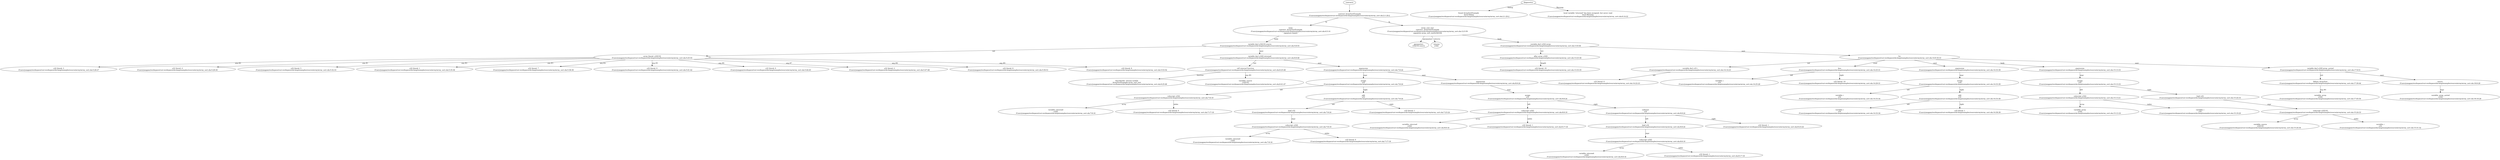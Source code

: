 strict digraph "/Users/yangpan/workspace/rust-workspace/ola-lang/examples/source/array/array_sort.ola" {
	contract [label="contract ArraySortExample\n/Users/yangpan/workspace/rust-workspace/ola-lang/examples/source/array/array_sort.ola:2:1-20:2"]
	main [label="main\ncontract: ArraySortExample\n/Users/yangpan/workspace/rust-workspace/ola-lang/examples/source/array/array_sort.ola:4:5-14\nsignature main()"]
	var_decl [label="variable decl u32[10] source\n/Users/yangpan/workspace/rust-workspace/ola-lang/examples/source/array/array_sort.ola:5:8-55"]
	array_literal [label="array literal: u32[10]\n/Users/yangpan/workspace/rust-workspace/ola-lang/examples/source/array/array_sort.ola:5:25-55"]
	number_literal [label="u32 literal: 3\n/Users/yangpan/workspace/rust-workspace/ola-lang/examples/source/array/array_sort.ola:5:26-27"]
	number_literal_6 [label="u32 literal: 4\n/Users/yangpan/workspace/rust-workspace/ola-lang/examples/source/array/array_sort.ola:5:29-30"]
	number_literal_7 [label="u32 literal: 5\n/Users/yangpan/workspace/rust-workspace/ola-lang/examples/source/array/array_sort.ola:5:32-33"]
	number_literal_8 [label="u32 literal: 1\n/Users/yangpan/workspace/rust-workspace/ola-lang/examples/source/array/array_sort.ola:5:35-36"]
	number_literal_9 [label="u32 literal: 7\n/Users/yangpan/workspace/rust-workspace/ola-lang/examples/source/array/array_sort.ola:5:38-39"]
	number_literal_10 [label="u32 literal: 9\n/Users/yangpan/workspace/rust-workspace/ola-lang/examples/source/array/array_sort.ola:5:41-42"]
	number_literal_11 [label="u32 literal: 0\n/Users/yangpan/workspace/rust-workspace/ola-lang/examples/source/array/array_sort.ola:5:44-45"]
	number_literal_12 [label="u32 literal: 2\n/Users/yangpan/workspace/rust-workspace/ola-lang/examples/source/array/array_sort.ola:5:47-48"]
	number_literal_13 [label="u32 literal: 8\n/Users/yangpan/workspace/rust-workspace/ola-lang/examples/source/array/array_sort.ola:5:50-51"]
	number_literal_14 [label="u32 literal: 6\n/Users/yangpan/workspace/rust-workspace/ola-lang/examples/source/array/array_sort.ola:5:53-54"]
	var_decl_15 [label="variable decl u32[] returned\n/Users/yangpan/workspace/rust-workspace/ola-lang/examples/source/array/array_sort.ola:6:8-48"]
	call_internal_function [label="call internal function\n/Users/yangpan/workspace/rust-workspace/ola-lang/examples/source/array/array_sort.ola:6:25-48"]
	internal_function [label="fn(u32[10])  returns (u32[])\nArraySortExample.array_sort_test\n/Users/yangpan/workspace/rust-workspace/ola-lang/examples/source/array/array_sort.ola:6:25-48"]
	variable [label="variable: source\nu32[10]\n/Users/yangpan/workspace/rust-workspace/ola-lang/examples/source/array/array_sort.ola:6:41-47"]
	expr [label="expression\n/Users/yangpan/workspace/rust-workspace/ola-lang/examples/source/array/array_sort.ola:7:8-24"]
	assign [label="assign\nu32\n/Users/yangpan/workspace/rust-workspace/ola-lang/examples/source/array/array_sort.ola:7:8-24"]
	subscript [label="subscript u32[]\n/Users/yangpan/workspace/rust-workspace/ola-lang/examples/source/array/array_sort.ola:7:8-19"]
	variable_22 [label="variable: returned\nu32[]\n/Users/yangpan/workspace/rust-workspace/ola-lang/examples/source/array/array_sort.ola:7:8-16"]
	number_literal_23 [label="u32 literal: 0\n/Users/yangpan/workspace/rust-workspace/ola-lang/examples/source/array/array_sort.ola:7:17-18"]
	add [label="add\nu32\n/Users/yangpan/workspace/rust-workspace/ola-lang/examples/source/array/array_sort.ola:7:8-24"]
	load [label="load u32\n/Users/yangpan/workspace/rust-workspace/ola-lang/examples/source/array/array_sort.ola:7:8-24"]
	subscript_26 [label="subscript u32[]\n/Users/yangpan/workspace/rust-workspace/ola-lang/examples/source/array/array_sort.ola:7:8-19"]
	variable_27 [label="variable: returned\nu32[]\n/Users/yangpan/workspace/rust-workspace/ola-lang/examples/source/array/array_sort.ola:7:8-16"]
	number_literal_28 [label="u32 literal: 0\n/Users/yangpan/workspace/rust-workspace/ola-lang/examples/source/array/array_sort.ola:7:17-18"]
	number_literal_29 [label="u32 literal: 1\n/Users/yangpan/workspace/rust-workspace/ola-lang/examples/source/array/array_sort.ola:7:23-24"]
	expr_30 [label="expression\n/Users/yangpan/workspace/rust-workspace/ola-lang/examples/source/array/array_sort.ola:8:8-24"]
	assign_31 [label="assign\nu32\n/Users/yangpan/workspace/rust-workspace/ola-lang/examples/source/array/array_sort.ola:8:8-24"]
	subscript_32 [label="subscript u32[]\n/Users/yangpan/workspace/rust-workspace/ola-lang/examples/source/array/array_sort.ola:8:8-19"]
	variable_33 [label="variable: returned\nu32[]\n/Users/yangpan/workspace/rust-workspace/ola-lang/examples/source/array/array_sort.ola:8:8-16"]
	number_literal_34 [label="u32 literal: 1\n/Users/yangpan/workspace/rust-workspace/ola-lang/examples/source/array/array_sort.ola:8:17-18"]
	subtract [label="subtract\nu32\n/Users/yangpan/workspace/rust-workspace/ola-lang/examples/source/array/array_sort.ola:8:8-24"]
	load_36 [label="load u32\n/Users/yangpan/workspace/rust-workspace/ola-lang/examples/source/array/array_sort.ola:8:8-24"]
	subscript_37 [label="subscript u32[]\n/Users/yangpan/workspace/rust-workspace/ola-lang/examples/source/array/array_sort.ola:8:8-19"]
	variable_38 [label="variable: returned\nu32[]\n/Users/yangpan/workspace/rust-workspace/ola-lang/examples/source/array/array_sort.ola:8:8-16"]
	number_literal_39 [label="u32 literal: 1\n/Users/yangpan/workspace/rust-workspace/ola-lang/examples/source/array/array_sort.ola:8:17-18"]
	number_literal_40 [label="u32 literal: 1\n/Users/yangpan/workspace/rust-workspace/ola-lang/examples/source/array/array_sort.ola:8:23-24"]
	array_sort_test [label="array_sort_test\ncontract: ArraySortExample\n/Users/yangpan/workspace/rust-workspace/ola-lang/examples/source/array/array_sort.ola:12:5-50\nsignature array_sort_test(u32[10])"]
	parameters [label="parameters\nu32[10] source"]
	returns [label="returns\nu32[] "]
	var_decl_44 [label="variable decl u32[] array\n/Users/yangpan/workspace/rust-workspace/ola-lang/examples/source/array/array_sort.ola:13:9-36"]
	alloc_array [label="alloc array u32[]\n/Users/yangpan/workspace/rust-workspace/ola-lang/examples/source/array/array_sort.ola:13:23-36"]
	number_literal_46 [label="u32 literal: 10\n/Users/yangpan/workspace/rust-workspace/ola-lang/examples/source/array/array_sort.ola:13:33-35"]
	for [label="for\n/Users/yangpan/workspace/rust-workspace/ola-lang/examples/source/array/array_sort.ola:14:9-16:10"]
	var_decl_48 [label="variable decl u32 i\n/Users/yangpan/workspace/rust-workspace/ola-lang/examples/source/array/array_sort.ola:14:14-23"]
	number_literal_49 [label="u32 literal: 0\n/Users/yangpan/workspace/rust-workspace/ola-lang/examples/source/array/array_sort.ola:14:22-23"]
	less [label="less\n/Users/yangpan/workspace/rust-workspace/ola-lang/examples/source/array/array_sort.ola:14:25-31"]
	variable_51 [label="variable: i\nu32\n/Users/yangpan/workspace/rust-workspace/ola-lang/examples/source/array/array_sort.ola:14:25-26"]
	number_literal_52 [label="u32 literal: 10\n/Users/yangpan/workspace/rust-workspace/ola-lang/examples/source/array/array_sort.ola:14:29-31"]
	expr_53 [label="expression\n/Users/yangpan/workspace/rust-workspace/ola-lang/examples/source/array/array_sort.ola:14:33-39"]
	assign_54 [label="assign\nvoid\n/Users/yangpan/workspace/rust-workspace/ola-lang/examples/source/array/array_sort.ola:14:33-39"]
	variable_55 [label="variable: i\nu32\n/Users/yangpan/workspace/rust-workspace/ola-lang/examples/source/array/array_sort.ola:14:33-34"]
	add_56 [label="add\nu32\n/Users/yangpan/workspace/rust-workspace/ola-lang/examples/source/array/array_sort.ola:14:33-39"]
	variable_57 [label="variable: i\nu32\n/Users/yangpan/workspace/rust-workspace/ola-lang/examples/source/array/array_sort.ola:14:33-34"]
	number_literal_58 [label="u32 literal: 1\n/Users/yangpan/workspace/rust-workspace/ola-lang/examples/source/array/array_sort.ola:14:38-39"]
	expr_59 [label="expression\n/Users/yangpan/workspace/rust-workspace/ola-lang/examples/source/array/array_sort.ola:15:13-33"]
	assign_60 [label="assign\nu32\n/Users/yangpan/workspace/rust-workspace/ola-lang/examples/source/array/array_sort.ola:15:13-33"]
	subscript_61 [label="subscript u32[]\n/Users/yangpan/workspace/rust-workspace/ola-lang/examples/source/array/array_sort.ola:15:13-21"]
	variable_62 [label="variable: array\nu32[]\n/Users/yangpan/workspace/rust-workspace/ola-lang/examples/source/array/array_sort.ola:15:13-18"]
	variable_63 [label="variable: i\nu32\n/Users/yangpan/workspace/rust-workspace/ola-lang/examples/source/array/array_sort.ola:15:19-20"]
	load_64 [label="load u32\n/Users/yangpan/workspace/rust-workspace/ola-lang/examples/source/array/array_sort.ola:15:24-33"]
	subscript_65 [label="subscript u32[10]\n/Users/yangpan/workspace/rust-workspace/ola-lang/examples/source/array/array_sort.ola:15:24-33"]
	variable_66 [label="variable: source\nu32[10]\n/Users/yangpan/workspace/rust-workspace/ola-lang/examples/source/array/array_sort.ola:15:24-30"]
	variable_67 [label="variable: i\nu32\n/Users/yangpan/workspace/rust-workspace/ola-lang/examples/source/array/array_sort.ola:15:31-32"]
	var_decl_68 [label="variable decl u32[] array_sorted\n/Users/yangpan/workspace/rust-workspace/ola-lang/examples/source/array/array_sort.ola:17:9-51"]
	libfunc [label="libfunc ArraySort\n/Users/yangpan/workspace/rust-workspace/ola-lang/examples/source/array/array_sort.ola:17:30-44"]
	variable_70 [label="variable: array\nu32[]\n/Users/yangpan/workspace/rust-workspace/ola-lang/examples/source/array/array_sort.ola:17:45-50"]
	return [label="return\n/Users/yangpan/workspace/rust-workspace/ola-lang/examples/source/array/array_sort.ola:18:9-28"]
	variable_72 [label="variable: array_sorted\nu32[]\n/Users/yangpan/workspace/rust-workspace/ola-lang/examples/source/array/array_sort.ola:18:16-28"]
	diagnostic [label="found ArraySortExample \nlevel Debug\n/Users/yangpan/workspace/rust-workspace/ola-lang/examples/source/array/array_sort.ola:2:1-20:2"]
	diagnostic_75 [label="local variable 'returned' has been assigned, but never read\nlevel Warning\n/Users/yangpan/workspace/rust-workspace/ola-lang/examples/source/array/array_sort.ola:6:14-22"]
	contracts -> contract
	contract -> main [label="fn"]
	main -> var_decl [label="body"]
	var_decl -> array_literal [label="init"]
	array_literal -> number_literal [label="arg #0"]
	array_literal -> number_literal_6 [label="arg #1"]
	array_literal -> number_literal_7 [label="arg #2"]
	array_literal -> number_literal_8 [label="arg #3"]
	array_literal -> number_literal_9 [label="arg #4"]
	array_literal -> number_literal_10 [label="arg #5"]
	array_literal -> number_literal_11 [label="arg #6"]
	array_literal -> number_literal_12 [label="arg #7"]
	array_literal -> number_literal_13 [label="arg #8"]
	array_literal -> number_literal_14 [label="arg #9"]
	var_decl -> var_decl_15 [label="next"]
	var_decl_15 -> call_internal_function [label="init"]
	call_internal_function -> internal_function [label="function"]
	call_internal_function -> variable [label="arg #0"]
	var_decl_15 -> expr [label="next"]
	expr -> assign [label="expr"]
	assign -> subscript [label="left"]
	subscript -> variable_22 [label="array"]
	subscript -> number_literal_23 [label="index"]
	assign -> add [label="right"]
	add -> load [label="left"]
	load -> subscript_26 [label="expr"]
	subscript_26 -> variable_27 [label="array"]
	subscript_26 -> number_literal_28 [label="index"]
	add -> number_literal_29 [label="right"]
	expr -> expr_30 [label="next"]
	expr_30 -> assign_31 [label="expr"]
	assign_31 -> subscript_32 [label="left"]
	subscript_32 -> variable_33 [label="array"]
	subscript_32 -> number_literal_34 [label="index"]
	assign_31 -> subtract [label="right"]
	subtract -> load_36 [label="left"]
	load_36 -> subscript_37 [label="expr"]
	subscript_37 -> variable_38 [label="array"]
	subscript_37 -> number_literal_39 [label="index"]
	subtract -> number_literal_40 [label="right"]
	contract -> array_sort_test [label="fn"]
	array_sort_test -> parameters [label="parameters"]
	array_sort_test -> returns [label="returns"]
	array_sort_test -> var_decl_44 [label="body"]
	var_decl_44 -> alloc_array [label="init"]
	alloc_array -> number_literal_46 [label="length"]
	var_decl_44 -> for [label="next"]
	for -> var_decl_48 [label="init"]
	var_decl_48 -> number_literal_49 [label="init"]
	for -> less [label="cond"]
	less -> variable_51 [label="left"]
	less -> number_literal_52 [label="right"]
	for -> expr_53 [label="next"]
	expr_53 -> assign_54 [label="expr"]
	assign_54 -> variable_55 [label="left"]
	assign_54 -> add_56 [label="right"]
	add_56 -> variable_57 [label="left"]
	add_56 -> number_literal_58 [label="right"]
	for -> expr_59 [label="body"]
	expr_59 -> assign_60 [label="expr"]
	assign_60 -> subscript_61 [label="left"]
	subscript_61 -> variable_62 [label="array"]
	subscript_61 -> variable_63 [label="index"]
	assign_60 -> load_64 [label="right"]
	load_64 -> subscript_65 [label="expr"]
	subscript_65 -> variable_66 [label="array"]
	subscript_65 -> variable_67 [label="index"]
	for -> var_decl_68 [label="next"]
	var_decl_68 -> libfunc [label="init"]
	libfunc -> variable_70 [label="arg #0"]
	var_decl_68 -> return [label="next"]
	return -> variable_72 [label="expr"]
	diagnostics -> diagnostic [label="Debug"]
	diagnostics -> diagnostic_75 [label="Warning"]
}
